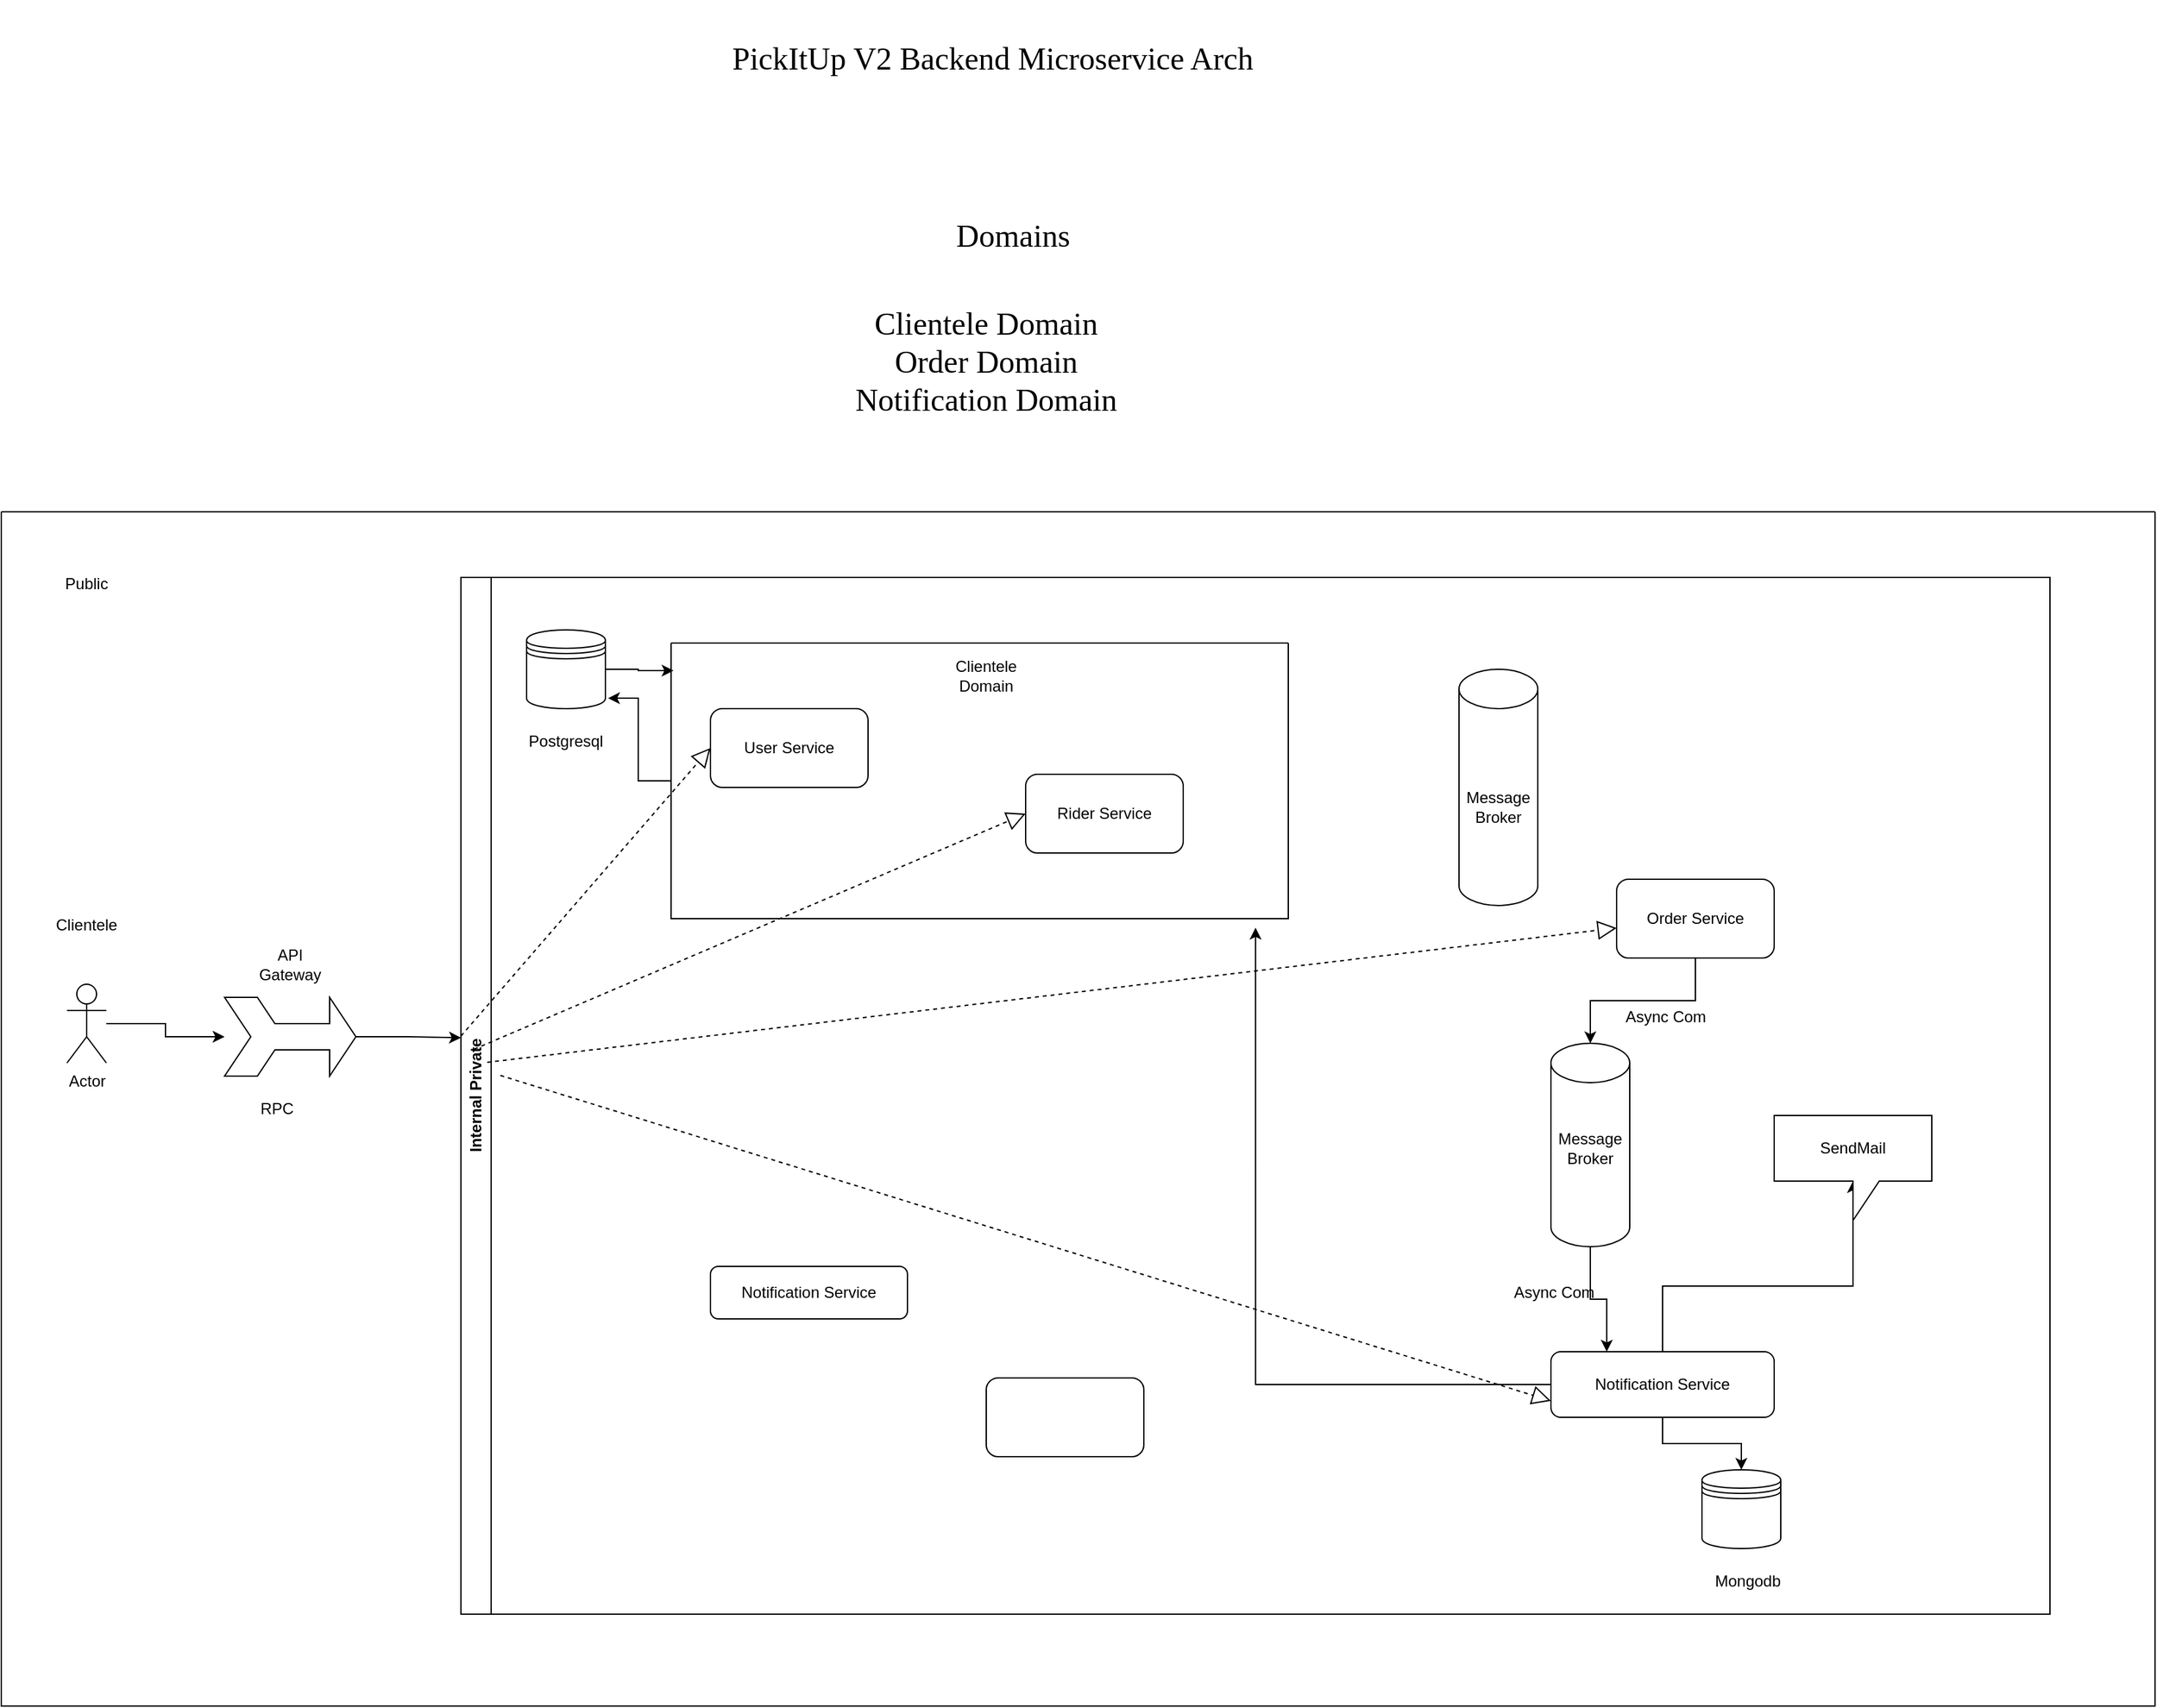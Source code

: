 <mxfile version="24.6.5" type="github">
  <diagram name="Page-1" id="FgEAp5zIvmQN_J7tIbwo">
    <mxGraphModel dx="3164" dy="2572" grid="1" gridSize="10" guides="1" tooltips="1" connect="1" arrows="1" fold="1" page="1" pageScale="1" pageWidth="850" pageHeight="1100" math="0" shadow="0">
      <root>
        <mxCell id="0" />
        <mxCell id="1" parent="0" />
        <mxCell id="CSwMS6x2vKCzfNLJ0Iir-1" value="&lt;font style=&quot;font-size: 24px;&quot; face=&quot;Georgia&quot;&gt;PickItUp V2 Backend Microservice Arch&lt;/font&gt;" style="text;html=1;align=center;verticalAlign=middle;whiteSpace=wrap;rounded=0;" vertex="1" parent="1">
          <mxGeometry x="510" y="-70" width="430" height="90" as="geometry" />
        </mxCell>
        <mxCell id="CSwMS6x2vKCzfNLJ0Iir-2" value="&lt;font style=&quot;font-size: 24px;&quot; face=&quot;Georgia&quot;&gt;Domains&lt;/font&gt;" style="text;html=1;align=center;verticalAlign=middle;resizable=0;points=[];autosize=1;strokeColor=none;fillColor=none;" vertex="1" parent="1">
          <mxGeometry x="680" y="90" width="120" height="40" as="geometry" />
        </mxCell>
        <mxCell id="CSwMS6x2vKCzfNLJ0Iir-4" value="&lt;font face=&quot;Georgia&quot;&gt;&lt;span style=&quot;font-size: 24px;&quot;&gt;Clientele Domain&lt;/span&gt;&lt;/font&gt;&lt;div&gt;&lt;div&gt;&lt;font face=&quot;Georgia&quot;&gt;&lt;span style=&quot;font-size: 24px;&quot;&gt;Order Domain&lt;/span&gt;&lt;/font&gt;&lt;/div&gt;&lt;div&gt;&lt;font face=&quot;Georgia&quot;&gt;&lt;span style=&quot;font-size: 24px;&quot;&gt;Notification Domain&lt;/span&gt;&lt;/font&gt;&lt;/div&gt;&lt;div&gt;&lt;font face=&quot;Georgia&quot;&gt;&lt;span style=&quot;font-size: 24px;&quot;&gt;&lt;br&gt;&lt;/span&gt;&lt;/font&gt;&lt;/div&gt;&lt;/div&gt;" style="text;html=1;align=center;verticalAlign=middle;whiteSpace=wrap;rounded=0;" vertex="1" parent="1">
          <mxGeometry x="530" y="150" width="380" height="140" as="geometry" />
        </mxCell>
        <mxCell id="CSwMS6x2vKCzfNLJ0Iir-6" value="" style="swimlane;startSize=0;" vertex="1" parent="1">
          <mxGeometry x="-30" y="320" width="1640" height="910" as="geometry" />
        </mxCell>
        <mxCell id="CSwMS6x2vKCzfNLJ0Iir-11" value="" style="edgeStyle=orthogonalEdgeStyle;rounded=0;orthogonalLoop=1;jettySize=auto;html=1;" edge="1" parent="CSwMS6x2vKCzfNLJ0Iir-6" source="CSwMS6x2vKCzfNLJ0Iir-5" target="CSwMS6x2vKCzfNLJ0Iir-9">
          <mxGeometry relative="1" as="geometry" />
        </mxCell>
        <mxCell id="CSwMS6x2vKCzfNLJ0Iir-5" value="Actor" style="shape=umlActor;verticalLabelPosition=bottom;verticalAlign=top;html=1;outlineConnect=0;" vertex="1" parent="CSwMS6x2vKCzfNLJ0Iir-6">
          <mxGeometry x="50" y="360" width="30" height="60" as="geometry" />
        </mxCell>
        <mxCell id="CSwMS6x2vKCzfNLJ0Iir-8" value="Public" style="text;html=1;align=center;verticalAlign=middle;whiteSpace=wrap;rounded=0;" vertex="1" parent="CSwMS6x2vKCzfNLJ0Iir-6">
          <mxGeometry x="35" y="40" width="60" height="30" as="geometry" />
        </mxCell>
        <mxCell id="CSwMS6x2vKCzfNLJ0Iir-9" value="" style="html=1;shadow=0;dashed=0;align=center;verticalAlign=middle;shape=mxgraph.arrows2.tailedNotchedArrow;dy1=10;dx1=20;notch=20;arrowHead=20;dx2=25;dy2=30;" vertex="1" parent="CSwMS6x2vKCzfNLJ0Iir-6">
          <mxGeometry x="170" y="370" width="100" height="60" as="geometry" />
        </mxCell>
        <mxCell id="CSwMS6x2vKCzfNLJ0Iir-12" value="API Gateway" style="text;html=1;align=center;verticalAlign=middle;whiteSpace=wrap;rounded=0;" vertex="1" parent="CSwMS6x2vKCzfNLJ0Iir-6">
          <mxGeometry x="190" y="330" width="60" height="30" as="geometry" />
        </mxCell>
        <mxCell id="CSwMS6x2vKCzfNLJ0Iir-13" value="Clientele" style="text;html=1;align=center;verticalAlign=middle;whiteSpace=wrap;rounded=0;" vertex="1" parent="CSwMS6x2vKCzfNLJ0Iir-6">
          <mxGeometry x="35" y="300" width="60" height="30" as="geometry" />
        </mxCell>
        <mxCell id="CSwMS6x2vKCzfNLJ0Iir-15" value="Internal Private" style="swimlane;horizontal=0;whiteSpace=wrap;html=1;" vertex="1" parent="CSwMS6x2vKCzfNLJ0Iir-6">
          <mxGeometry x="350" y="50" width="1210" height="790" as="geometry" />
        </mxCell>
        <mxCell id="CSwMS6x2vKCzfNLJ0Iir-17" value="" style="endArrow=block;dashed=1;endFill=0;endSize=12;html=1;rounded=0;" edge="1" parent="CSwMS6x2vKCzfNLJ0Iir-15">
          <mxGeometry width="160" relative="1" as="geometry">
            <mxPoint y="349.5" as="sourcePoint" />
            <mxPoint x="190" y="130" as="targetPoint" />
          </mxGeometry>
        </mxCell>
        <mxCell id="CSwMS6x2vKCzfNLJ0Iir-18" value="" style="endArrow=block;dashed=1;endFill=0;endSize=12;html=1;rounded=0;entryX=0;entryY=0.5;entryDx=0;entryDy=0;" edge="1" parent="CSwMS6x2vKCzfNLJ0Iir-15" target="CSwMS6x2vKCzfNLJ0Iir-26">
          <mxGeometry width="160" relative="1" as="geometry">
            <mxPoint x="10" y="359.5" as="sourcePoint" />
            <mxPoint x="340" y="200" as="targetPoint" />
          </mxGeometry>
        </mxCell>
        <mxCell id="CSwMS6x2vKCzfNLJ0Iir-19" value="" style="endArrow=block;dashed=1;endFill=0;endSize=12;html=1;rounded=0;" edge="1" parent="CSwMS6x2vKCzfNLJ0Iir-15" target="CSwMS6x2vKCzfNLJ0Iir-21">
          <mxGeometry width="160" relative="1" as="geometry">
            <mxPoint x="20" y="369.5" as="sourcePoint" />
            <mxPoint x="410" y="370" as="targetPoint" />
          </mxGeometry>
        </mxCell>
        <mxCell id="CSwMS6x2vKCzfNLJ0Iir-20" value="" style="endArrow=block;dashed=1;endFill=0;endSize=12;html=1;rounded=0;entryX=0;entryY=0.75;entryDx=0;entryDy=0;" edge="1" parent="CSwMS6x2vKCzfNLJ0Iir-15" target="CSwMS6x2vKCzfNLJ0Iir-24">
          <mxGeometry width="160" relative="1" as="geometry">
            <mxPoint x="30" y="379.5" as="sourcePoint" />
            <mxPoint x="800" y="530" as="targetPoint" />
          </mxGeometry>
        </mxCell>
        <mxCell id="CSwMS6x2vKCzfNLJ0Iir-42" style="edgeStyle=orthogonalEdgeStyle;rounded=0;orthogonalLoop=1;jettySize=auto;html=1;" edge="1" parent="CSwMS6x2vKCzfNLJ0Iir-15" source="CSwMS6x2vKCzfNLJ0Iir-21" target="CSwMS6x2vKCzfNLJ0Iir-40">
          <mxGeometry relative="1" as="geometry" />
        </mxCell>
        <mxCell id="CSwMS6x2vKCzfNLJ0Iir-21" value="Order Service" style="rounded=1;whiteSpace=wrap;html=1;" vertex="1" parent="CSwMS6x2vKCzfNLJ0Iir-15">
          <mxGeometry x="880" y="230" width="120" height="60" as="geometry" />
        </mxCell>
        <mxCell id="CSwMS6x2vKCzfNLJ0Iir-37" style="edgeStyle=orthogonalEdgeStyle;rounded=0;orthogonalLoop=1;jettySize=auto;html=1;entryX=0.5;entryY=0;entryDx=0;entryDy=0;" edge="1" parent="CSwMS6x2vKCzfNLJ0Iir-15" source="CSwMS6x2vKCzfNLJ0Iir-24" target="CSwMS6x2vKCzfNLJ0Iir-35">
          <mxGeometry relative="1" as="geometry" />
        </mxCell>
        <mxCell id="CSwMS6x2vKCzfNLJ0Iir-39" style="edgeStyle=orthogonalEdgeStyle;rounded=0;orthogonalLoop=1;jettySize=auto;html=1;" edge="1" parent="CSwMS6x2vKCzfNLJ0Iir-15" source="CSwMS6x2vKCzfNLJ0Iir-24" target="CSwMS6x2vKCzfNLJ0Iir-38">
          <mxGeometry relative="1" as="geometry" />
        </mxCell>
        <mxCell id="CSwMS6x2vKCzfNLJ0Iir-24" value="Notification Service" style="rounded=1;whiteSpace=wrap;html=1;" vertex="1" parent="CSwMS6x2vKCzfNLJ0Iir-15">
          <mxGeometry x="830" y="590" width="170" height="50" as="geometry" />
        </mxCell>
        <mxCell id="CSwMS6x2vKCzfNLJ0Iir-25" value="" style="rounded=1;whiteSpace=wrap;html=1;" vertex="1" parent="CSwMS6x2vKCzfNLJ0Iir-15">
          <mxGeometry x="400" y="610" width="120" height="60" as="geometry" />
        </mxCell>
        <mxCell id="CSwMS6x2vKCzfNLJ0Iir-26" value="Rider Service" style="rounded=1;whiteSpace=wrap;html=1;" vertex="1" parent="CSwMS6x2vKCzfNLJ0Iir-15">
          <mxGeometry x="430" y="150" width="120" height="60" as="geometry" />
        </mxCell>
        <mxCell id="CSwMS6x2vKCzfNLJ0Iir-27" value="Notification Service" style="rounded=1;whiteSpace=wrap;html=1;" vertex="1" parent="CSwMS6x2vKCzfNLJ0Iir-15">
          <mxGeometry x="190" y="525" width="150" height="40" as="geometry" />
        </mxCell>
        <mxCell id="CSwMS6x2vKCzfNLJ0Iir-28" value="User Service" style="rounded=1;whiteSpace=wrap;html=1;" vertex="1" parent="CSwMS6x2vKCzfNLJ0Iir-15">
          <mxGeometry x="190" y="100" width="120" height="60" as="geometry" />
        </mxCell>
        <mxCell id="CSwMS6x2vKCzfNLJ0Iir-29" value="" style="swimlane;startSize=0;" vertex="1" parent="CSwMS6x2vKCzfNLJ0Iir-15">
          <mxGeometry x="160" y="50" width="470" height="210" as="geometry" />
        </mxCell>
        <mxCell id="CSwMS6x2vKCzfNLJ0Iir-30" value="Clientele Domain" style="text;html=1;align=center;verticalAlign=middle;whiteSpace=wrap;rounded=0;" vertex="1" parent="CSwMS6x2vKCzfNLJ0Iir-29">
          <mxGeometry x="210" y="10" width="60" height="30" as="geometry" />
        </mxCell>
        <mxCell id="CSwMS6x2vKCzfNLJ0Iir-31" value="" style="shape=datastore;whiteSpace=wrap;html=1;" vertex="1" parent="CSwMS6x2vKCzfNLJ0Iir-15">
          <mxGeometry x="50" y="40" width="60" height="60" as="geometry" />
        </mxCell>
        <mxCell id="CSwMS6x2vKCzfNLJ0Iir-32" style="edgeStyle=orthogonalEdgeStyle;rounded=0;orthogonalLoop=1;jettySize=auto;html=1;entryX=0.004;entryY=0.1;entryDx=0;entryDy=0;entryPerimeter=0;" edge="1" parent="CSwMS6x2vKCzfNLJ0Iir-15" source="CSwMS6x2vKCzfNLJ0Iir-31" target="CSwMS6x2vKCzfNLJ0Iir-29">
          <mxGeometry relative="1" as="geometry" />
        </mxCell>
        <mxCell id="CSwMS6x2vKCzfNLJ0Iir-33" style="edgeStyle=orthogonalEdgeStyle;rounded=0;orthogonalLoop=1;jettySize=auto;html=1;entryX=1.033;entryY=0.867;entryDx=0;entryDy=0;entryPerimeter=0;" edge="1" parent="CSwMS6x2vKCzfNLJ0Iir-15" source="CSwMS6x2vKCzfNLJ0Iir-29" target="CSwMS6x2vKCzfNLJ0Iir-31">
          <mxGeometry relative="1" as="geometry" />
        </mxCell>
        <mxCell id="CSwMS6x2vKCzfNLJ0Iir-34" value="Postgresql" style="text;html=1;align=center;verticalAlign=middle;whiteSpace=wrap;rounded=0;" vertex="1" parent="CSwMS6x2vKCzfNLJ0Iir-15">
          <mxGeometry x="50" y="110" width="60" height="30" as="geometry" />
        </mxCell>
        <mxCell id="CSwMS6x2vKCzfNLJ0Iir-35" value="" style="shape=datastore;whiteSpace=wrap;html=1;" vertex="1" parent="CSwMS6x2vKCzfNLJ0Iir-15">
          <mxGeometry x="945" y="680" width="60" height="60" as="geometry" />
        </mxCell>
        <mxCell id="CSwMS6x2vKCzfNLJ0Iir-36" value="Mongodb" style="text;html=1;align=center;verticalAlign=middle;whiteSpace=wrap;rounded=0;" vertex="1" parent="CSwMS6x2vKCzfNLJ0Iir-15">
          <mxGeometry x="950" y="750" width="60" height="30" as="geometry" />
        </mxCell>
        <mxCell id="CSwMS6x2vKCzfNLJ0Iir-38" value="SendMail" style="shape=callout;whiteSpace=wrap;html=1;perimeter=calloutPerimeter;" vertex="1" parent="CSwMS6x2vKCzfNLJ0Iir-15">
          <mxGeometry x="1000" y="410" width="120" height="80" as="geometry" />
        </mxCell>
        <mxCell id="CSwMS6x2vKCzfNLJ0Iir-71" style="edgeStyle=orthogonalEdgeStyle;rounded=0;orthogonalLoop=1;jettySize=auto;html=1;entryX=0.25;entryY=0;entryDx=0;entryDy=0;" edge="1" parent="CSwMS6x2vKCzfNLJ0Iir-15" source="CSwMS6x2vKCzfNLJ0Iir-40" target="CSwMS6x2vKCzfNLJ0Iir-24">
          <mxGeometry relative="1" as="geometry" />
        </mxCell>
        <mxCell id="CSwMS6x2vKCzfNLJ0Iir-40" value="" style="shape=cylinder3;whiteSpace=wrap;html=1;boundedLbl=1;backgroundOutline=1;size=15;" vertex="1" parent="CSwMS6x2vKCzfNLJ0Iir-15">
          <mxGeometry x="830" y="355" width="60" height="155" as="geometry" />
        </mxCell>
        <mxCell id="CSwMS6x2vKCzfNLJ0Iir-41" value="Message&lt;div&gt;Broker&lt;/div&gt;" style="text;html=1;align=center;verticalAlign=middle;whiteSpace=wrap;rounded=0;" vertex="1" parent="CSwMS6x2vKCzfNLJ0Iir-15">
          <mxGeometry x="830" y="420" width="60" height="30" as="geometry" />
        </mxCell>
        <mxCell id="CSwMS6x2vKCzfNLJ0Iir-43" value="Async Com" style="text;html=1;align=center;verticalAlign=middle;whiteSpace=wrap;rounded=0;" vertex="1" parent="CSwMS6x2vKCzfNLJ0Iir-15">
          <mxGeometry x="845" y="320" width="145" height="30" as="geometry" />
        </mxCell>
        <mxCell id="CSwMS6x2vKCzfNLJ0Iir-70" value="Async Com" style="text;html=1;align=center;verticalAlign=middle;whiteSpace=wrap;rounded=0;" vertex="1" parent="CSwMS6x2vKCzfNLJ0Iir-15">
          <mxGeometry x="760" y="530" width="145" height="30" as="geometry" />
        </mxCell>
        <mxCell id="CSwMS6x2vKCzfNLJ0Iir-72" value="" style="shape=cylinder3;whiteSpace=wrap;html=1;boundedLbl=1;backgroundOutline=1;size=15;" vertex="1" parent="CSwMS6x2vKCzfNLJ0Iir-15">
          <mxGeometry x="760" y="70" width="60" height="180" as="geometry" />
        </mxCell>
        <mxCell id="CSwMS6x2vKCzfNLJ0Iir-73" value="Message Broker" style="text;html=1;align=center;verticalAlign=middle;whiteSpace=wrap;rounded=0;" vertex="1" parent="CSwMS6x2vKCzfNLJ0Iir-15">
          <mxGeometry x="760" y="160" width="60" height="30" as="geometry" />
        </mxCell>
        <mxCell id="CSwMS6x2vKCzfNLJ0Iir-75" style="edgeStyle=orthogonalEdgeStyle;rounded=0;orthogonalLoop=1;jettySize=auto;html=1;entryX=0.947;entryY=1.033;entryDx=0;entryDy=0;entryPerimeter=0;" edge="1" parent="CSwMS6x2vKCzfNLJ0Iir-15" source="CSwMS6x2vKCzfNLJ0Iir-24" target="CSwMS6x2vKCzfNLJ0Iir-29">
          <mxGeometry relative="1" as="geometry" />
        </mxCell>
        <mxCell id="CSwMS6x2vKCzfNLJ0Iir-16" style="edgeStyle=orthogonalEdgeStyle;rounded=0;orthogonalLoop=1;jettySize=auto;html=1;entryX=0;entryY=0.444;entryDx=0;entryDy=0;entryPerimeter=0;" edge="1" parent="CSwMS6x2vKCzfNLJ0Iir-6" source="CSwMS6x2vKCzfNLJ0Iir-9" target="CSwMS6x2vKCzfNLJ0Iir-15">
          <mxGeometry relative="1" as="geometry" />
        </mxCell>
        <mxCell id="CSwMS6x2vKCzfNLJ0Iir-76" value="RPC" style="text;html=1;align=center;verticalAlign=middle;whiteSpace=wrap;rounded=0;" vertex="1" parent="CSwMS6x2vKCzfNLJ0Iir-6">
          <mxGeometry x="180" y="440" width="60" height="30" as="geometry" />
        </mxCell>
      </root>
    </mxGraphModel>
  </diagram>
</mxfile>
